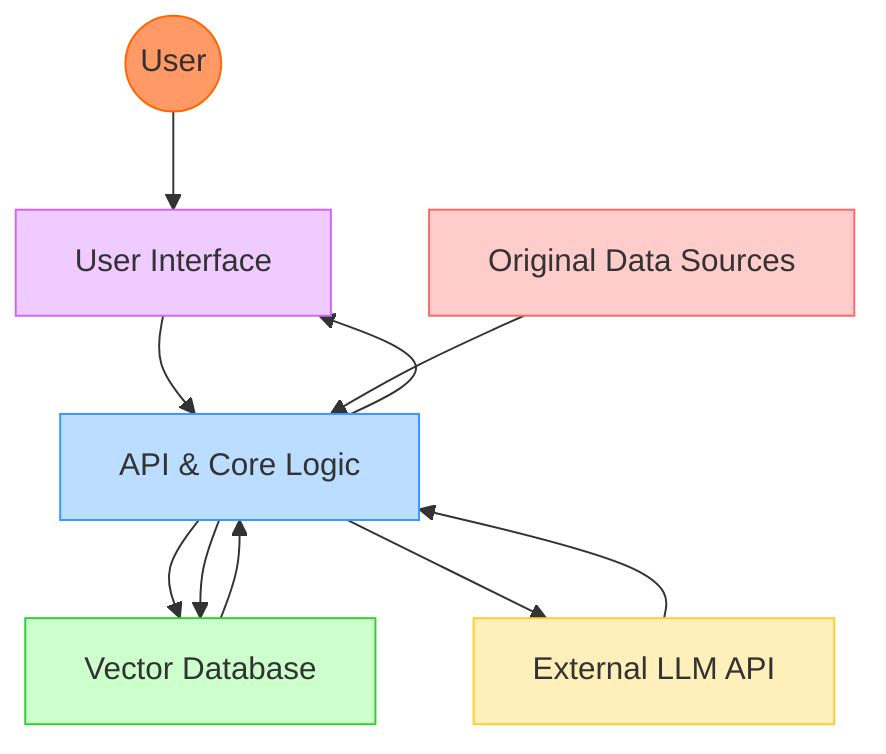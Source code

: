 flowchart TB
    %% High-Level System Architecture - No Subgraph Boxes

    %% Actors & Nodes
    User((User))

    %% Frontend Nodes
    UI[User Interface]

    %% Backend Nodes
    BL[API & Core Logic]

    %% Storage Nodes
    VDB[Vector Database]

    %% Data Source Nodes
    DS[Original Data Sources]

    %% External Service Nodes
    ExtLLM[External LLM API]

    %% Core Flow (e.g., Search & Summarize)
    User --> UI
    UI --> BL
    %% User request goes to Backend
    BL --> VDB
    %% Backend queries Vector DB for search
    BL --> ExtLLM
    %% Backend calls External LLM for summary
    VDB --> BL
    %% Search results return to Backend
    ExtLLM --> BL
    %% Summary results return to Backend
    BL --> UI
    %% Combined results sent to UI

    %% Data Ingestion Flow (Simplified)
    DS --> BL
    %% Data ingested by Backend
    BL --> VDB
    %% Processed data stored in Vector DB

    %% Styling (Applied directly to nodes - Comments Moved)
    classDef user fill:#FF9966,stroke:#FF6600
    classDef frontend fill:#F0CBFF,stroke:#CC66FF
    classDef backend fill:#BBDDFF,stroke:#3399FF
    classDef storage fill:#CCFFCC,stroke:#33CC33
    classDef datasrc fill:#FFCCCC,stroke:#FF6666
    classDef external fill:#FFF0BB,stroke:#FFCC33

    class User user
    class UI frontend
    %% Apply frontend style (Comment Moved)
    class BL backend
    %% Apply backend style (Comment Moved)
    class VDB storage
    %% Apply storage style (Comment Moved)
    class DS datasrc
    %% Apply datasrc style (Comment Moved)
    class ExtLLM external
    %% Apply external style (Comment Moved)